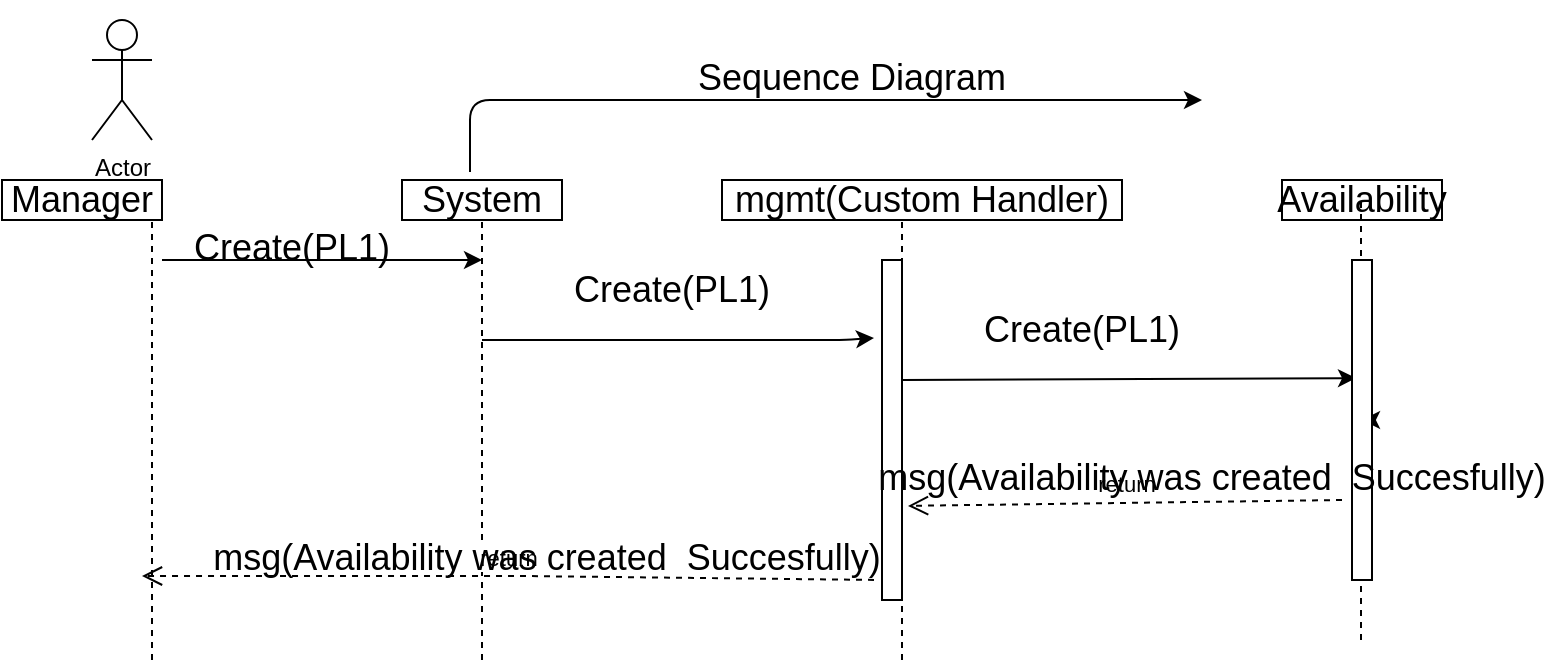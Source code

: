 <mxfile version="14.6.13" type="device"><diagram id="w1VhwfM-5O9SI3httaxK" name="Page-1"><mxGraphModel dx="1092" dy="534" grid="1" gridSize="10" guides="1" tooltips="1" connect="1" arrows="1" fold="1" page="1" pageScale="1" pageWidth="850" pageHeight="1100" math="0" shadow="0"><root><mxCell id="0"/><mxCell id="1" parent="0"/><mxCell id="Rwrrna1_M3nxNz5WYJb1-17" value="Actor" style="shape=umlActor;verticalLabelPosition=bottom;verticalAlign=top;html=1;outlineConnect=0;" parent="1" vertex="1"><mxGeometry x="85" y="80" width="30" height="60" as="geometry"/></mxCell><mxCell id="Rwrrna1_M3nxNz5WYJb1-18" value="&lt;font style=&quot;font-size: 18px&quot;&gt;Manager&lt;/font&gt;" style="rounded=0;whiteSpace=wrap;html=1;" parent="1" vertex="1"><mxGeometry x="40" y="160" width="80" height="20" as="geometry"/></mxCell><mxCell id="Rwrrna1_M3nxNz5WYJb1-22" value="&lt;font style=&quot;font-size: 18px&quot;&gt;System&lt;/font&gt;&lt;span style=&quot;color: rgba(0 , 0 , 0 , 0) ; font-family: monospace ; font-size: 0px&quot;&gt;%3CmxGraphModel%3E%3Croot%3E%3CmxCell%20id%3D%220%22%2F%3E%3CmxCell%20id%3D%221%22%20parent%3D%220%22%2F%3E%3CmxCell%20id%3D%222%22%20value%3D%22%26lt%3Bfont%20style%3D%26quot%3Bfont-size%3A%2018px%26quot%3B%26gt%3BManager%26lt%3B%2Ffont%26gt%3B%22%20style%3D%22rounded%3D0%3BwhiteSpace%3Dwrap%3Bhtml%3D1%3B%22%20vertex%3D%221%22%20parent%3D%221%22%3E%3CmxGeometry%20x%3D%2280%22%20y%3D%22160%22%20width%3D%2280%22%20height%3D%2220%22%20as%3D%22geometry%22%2F%3E%3C%2FmxCell%3E%3C%2Froot%3E%3C%2FmxGraphModel%3E&lt;/span&gt;" style="rounded=0;whiteSpace=wrap;html=1;" parent="1" vertex="1"><mxGeometry x="240" y="160" width="80" height="20" as="geometry"/></mxCell><mxCell id="Rwrrna1_M3nxNz5WYJb1-23" value="&lt;span style=&quot;font-size: 18px&quot;&gt;mgmt(Custom Handler)&lt;/span&gt;" style="rounded=0;whiteSpace=wrap;html=1;" parent="1" vertex="1"><mxGeometry x="400" y="160" width="200" height="20" as="geometry"/></mxCell><mxCell id="Rwrrna1_M3nxNz5WYJb1-25" value="&lt;span style=&quot;font-size: 18px&quot;&gt;Availability&lt;/span&gt;" style="rounded=0;whiteSpace=wrap;html=1;" parent="1" vertex="1"><mxGeometry x="680" y="160" width="80" height="20" as="geometry"/></mxCell><mxCell id="Rwrrna1_M3nxNz5WYJb1-26" value="" style="endArrow=none;dashed=1;html=1;" parent="1" edge="1"><mxGeometry width="50" height="50" relative="1" as="geometry"><mxPoint x="115" y="400" as="sourcePoint"/><mxPoint x="115" y="180" as="targetPoint"/></mxGeometry></mxCell><mxCell id="Rwrrna1_M3nxNz5WYJb1-27" value="" style="endArrow=none;dashed=1;html=1;" parent="1" edge="1"><mxGeometry width="50" height="50" relative="1" as="geometry"><mxPoint x="280" y="400" as="sourcePoint"/><mxPoint x="280" y="180" as="targetPoint"/></mxGeometry></mxCell><mxCell id="Rwrrna1_M3nxNz5WYJb1-28" value="" style="endArrow=none;dashed=1;html=1;" parent="1" edge="1"><mxGeometry width="50" height="50" relative="1" as="geometry"><mxPoint x="490" y="400" as="sourcePoint"/><mxPoint x="490" y="180" as="targetPoint"/></mxGeometry></mxCell><mxCell id="Rwrrna1_M3nxNz5WYJb1-29" value="" style="endArrow=none;dashed=1;html=1;" parent="1" edge="1"><mxGeometry width="50" height="50" relative="1" as="geometry"><mxPoint x="719.5" y="390" as="sourcePoint"/><mxPoint x="719.5" y="170" as="targetPoint"/></mxGeometry></mxCell><mxCell id="Rwrrna1_M3nxNz5WYJb1-30" value="" style="endArrow=classic;html=1;" parent="1" edge="1"><mxGeometry width="50" height="50" relative="1" as="geometry"><mxPoint x="120" y="200" as="sourcePoint"/><mxPoint x="280" y="200" as="targetPoint"/></mxGeometry></mxCell><mxCell id="Rwrrna1_M3nxNz5WYJb1-31" value="" style="endArrow=classic;html=1;entryX=0.2;entryY=0.369;entryDx=0;entryDy=0;entryPerimeter=0;" parent="1" target="Rwrrna1_M3nxNz5WYJb1-34" edge="1"><mxGeometry width="50" height="50" relative="1" as="geometry"><mxPoint x="490" y="260" as="sourcePoint"/><mxPoint x="710" y="260" as="targetPoint"/></mxGeometry></mxCell><mxCell id="Rwrrna1_M3nxNz5WYJb1-32" value="" style="endArrow=classic;html=1;entryX=-0.4;entryY=0.217;entryDx=0;entryDy=0;entryPerimeter=0;" parent="1" edge="1"><mxGeometry width="50" height="50" relative="1" as="geometry"><mxPoint x="280" y="240" as="sourcePoint"/><mxPoint x="476" y="239.06" as="targetPoint"/><Array as="points"><mxPoint x="460" y="240"/></Array></mxGeometry></mxCell><mxCell id="Rwrrna1_M3nxNz5WYJb1-35" style="edgeStyle=orthogonalEdgeStyle;rounded=0;orthogonalLoop=1;jettySize=auto;html=1;exitX=1;exitY=0.5;exitDx=0;exitDy=0;" parent="1" source="Rwrrna1_M3nxNz5WYJb1-34" edge="1"><mxGeometry relative="1" as="geometry"><mxPoint x="720" y="280" as="targetPoint"/></mxGeometry></mxCell><mxCell id="Rwrrna1_M3nxNz5WYJb1-34" value="" style="rounded=0;whiteSpace=wrap;html=1;" parent="1" vertex="1"><mxGeometry x="715" y="200" width="10" height="160" as="geometry"/></mxCell><mxCell id="Rwrrna1_M3nxNz5WYJb1-36" value="return" style="html=1;verticalAlign=bottom;endArrow=open;dashed=1;endSize=8;exitX=-0.4;exitY=0.941;exitDx=0;exitDy=0;exitPerimeter=0;" parent="1" source="Rwrrna1_M3nxNz5WYJb1-38" edge="1"><mxGeometry relative="1" as="geometry"><mxPoint x="120" y="358" as="sourcePoint"/><mxPoint x="110" y="358" as="targetPoint"/><Array as="points"><mxPoint x="300" y="358"/></Array></mxGeometry></mxCell><mxCell id="Rwrrna1_M3nxNz5WYJb1-37" value="return" style="html=1;verticalAlign=bottom;endArrow=open;dashed=1;endSize=8;entryX=1.3;entryY=0.683;entryDx=0;entryDy=0;entryPerimeter=0;" parent="1" edge="1"><mxGeometry relative="1" as="geometry"><mxPoint x="710" y="320" as="sourcePoint"/><mxPoint x="493" y="322.94" as="targetPoint"/></mxGeometry></mxCell><mxCell id="Rwrrna1_M3nxNz5WYJb1-38" value="" style="html=1;points=[];perimeter=orthogonalPerimeter;" parent="1" vertex="1"><mxGeometry x="480" y="200" width="10" height="170" as="geometry"/></mxCell><mxCell id="Rwrrna1_M3nxNz5WYJb1-43" value="&lt;br&gt;&lt;br&gt;&lt;span style=&quot;font-family: &amp;#34;helvetica&amp;#34; ; font-size: 18px&quot;&gt;Create(PL1)&lt;/span&gt;" style="text;html=1;strokeColor=none;fillColor=none;align=center;verticalAlign=middle;whiteSpace=wrap;rounded=0;" parent="1" vertex="1"><mxGeometry x="130" y="150" width="110" height="60" as="geometry"/></mxCell><mxCell id="Rwrrna1_M3nxNz5WYJb1-48" value="" style="edgeStyle=segmentEdgeStyle;endArrow=classic;html=1;" parent="1" edge="1"><mxGeometry width="50" height="50" relative="1" as="geometry"><mxPoint x="274" y="156" as="sourcePoint"/><mxPoint x="640" y="120" as="targetPoint"/><Array as="points"><mxPoint x="274" y="120"/><mxPoint x="630" y="120"/></Array></mxGeometry></mxCell><mxCell id="Rwrrna1_M3nxNz5WYJb1-49" value="&lt;span style=&quot;font-family: &amp;#34;helvetica&amp;#34; ; font-size: 18px&quot;&gt;Create(PL1)&lt;/span&gt;" style="text;html=1;strokeColor=none;fillColor=none;align=center;verticalAlign=middle;whiteSpace=wrap;rounded=0;" parent="1" vertex="1"><mxGeometry x="320" y="190" width="110" height="50" as="geometry"/></mxCell><mxCell id="Rwrrna1_M3nxNz5WYJb1-50" value="&lt;span style=&quot;font-family: &amp;#34;helvetica&amp;#34; ; font-size: 18px&quot;&gt;Create(PL1)&lt;/span&gt;" style="text;html=1;strokeColor=none;fillColor=none;align=center;verticalAlign=middle;whiteSpace=wrap;rounded=0;" parent="1" vertex="1"><mxGeometry x="525" y="210" width="110" height="50" as="geometry"/></mxCell><mxCell id="Rwrrna1_M3nxNz5WYJb1-51" value="&lt;br&gt;&lt;br&gt;&lt;span style=&quot;font-family: &amp;#34;helvetica&amp;#34; ; font-size: 18px&quot;&gt;Sequence Diagram&lt;/span&gt;" style="text;html=1;strokeColor=none;fillColor=none;align=center;verticalAlign=middle;whiteSpace=wrap;rounded=0;" parent="1" vertex="1"><mxGeometry x="380" y="70" width="170" height="50" as="geometry"/></mxCell><mxCell id="Rwrrna1_M3nxNz5WYJb1-52" value="&lt;br&gt;&lt;br&gt;&lt;span style=&quot;font-family: &amp;#34;helvetica&amp;#34; ; font-size: 18px&quot;&gt;msg(Availability was created&amp;nbsp; Succesfully)&lt;/span&gt;" style="text;html=1;strokeColor=none;fillColor=none;align=center;verticalAlign=middle;whiteSpace=wrap;rounded=0;" parent="1" vertex="1"><mxGeometry x="135" y="300" width="355" height="70" as="geometry"/></mxCell><mxCell id="Rwrrna1_M3nxNz5WYJb1-53" value="&lt;br&gt;&lt;br&gt;&lt;span style=&quot;font-family: &amp;#34;helvetica&amp;#34; ; font-size: 18px&quot;&gt;msg(Availability was created&amp;nbsp; Succesfully)&lt;/span&gt;" style="text;html=1;strokeColor=none;fillColor=none;align=center;verticalAlign=middle;whiteSpace=wrap;rounded=0;" parent="1" vertex="1"><mxGeometry x="470" y="260" width="350" height="70" as="geometry"/></mxCell></root></mxGraphModel></diagram></mxfile>